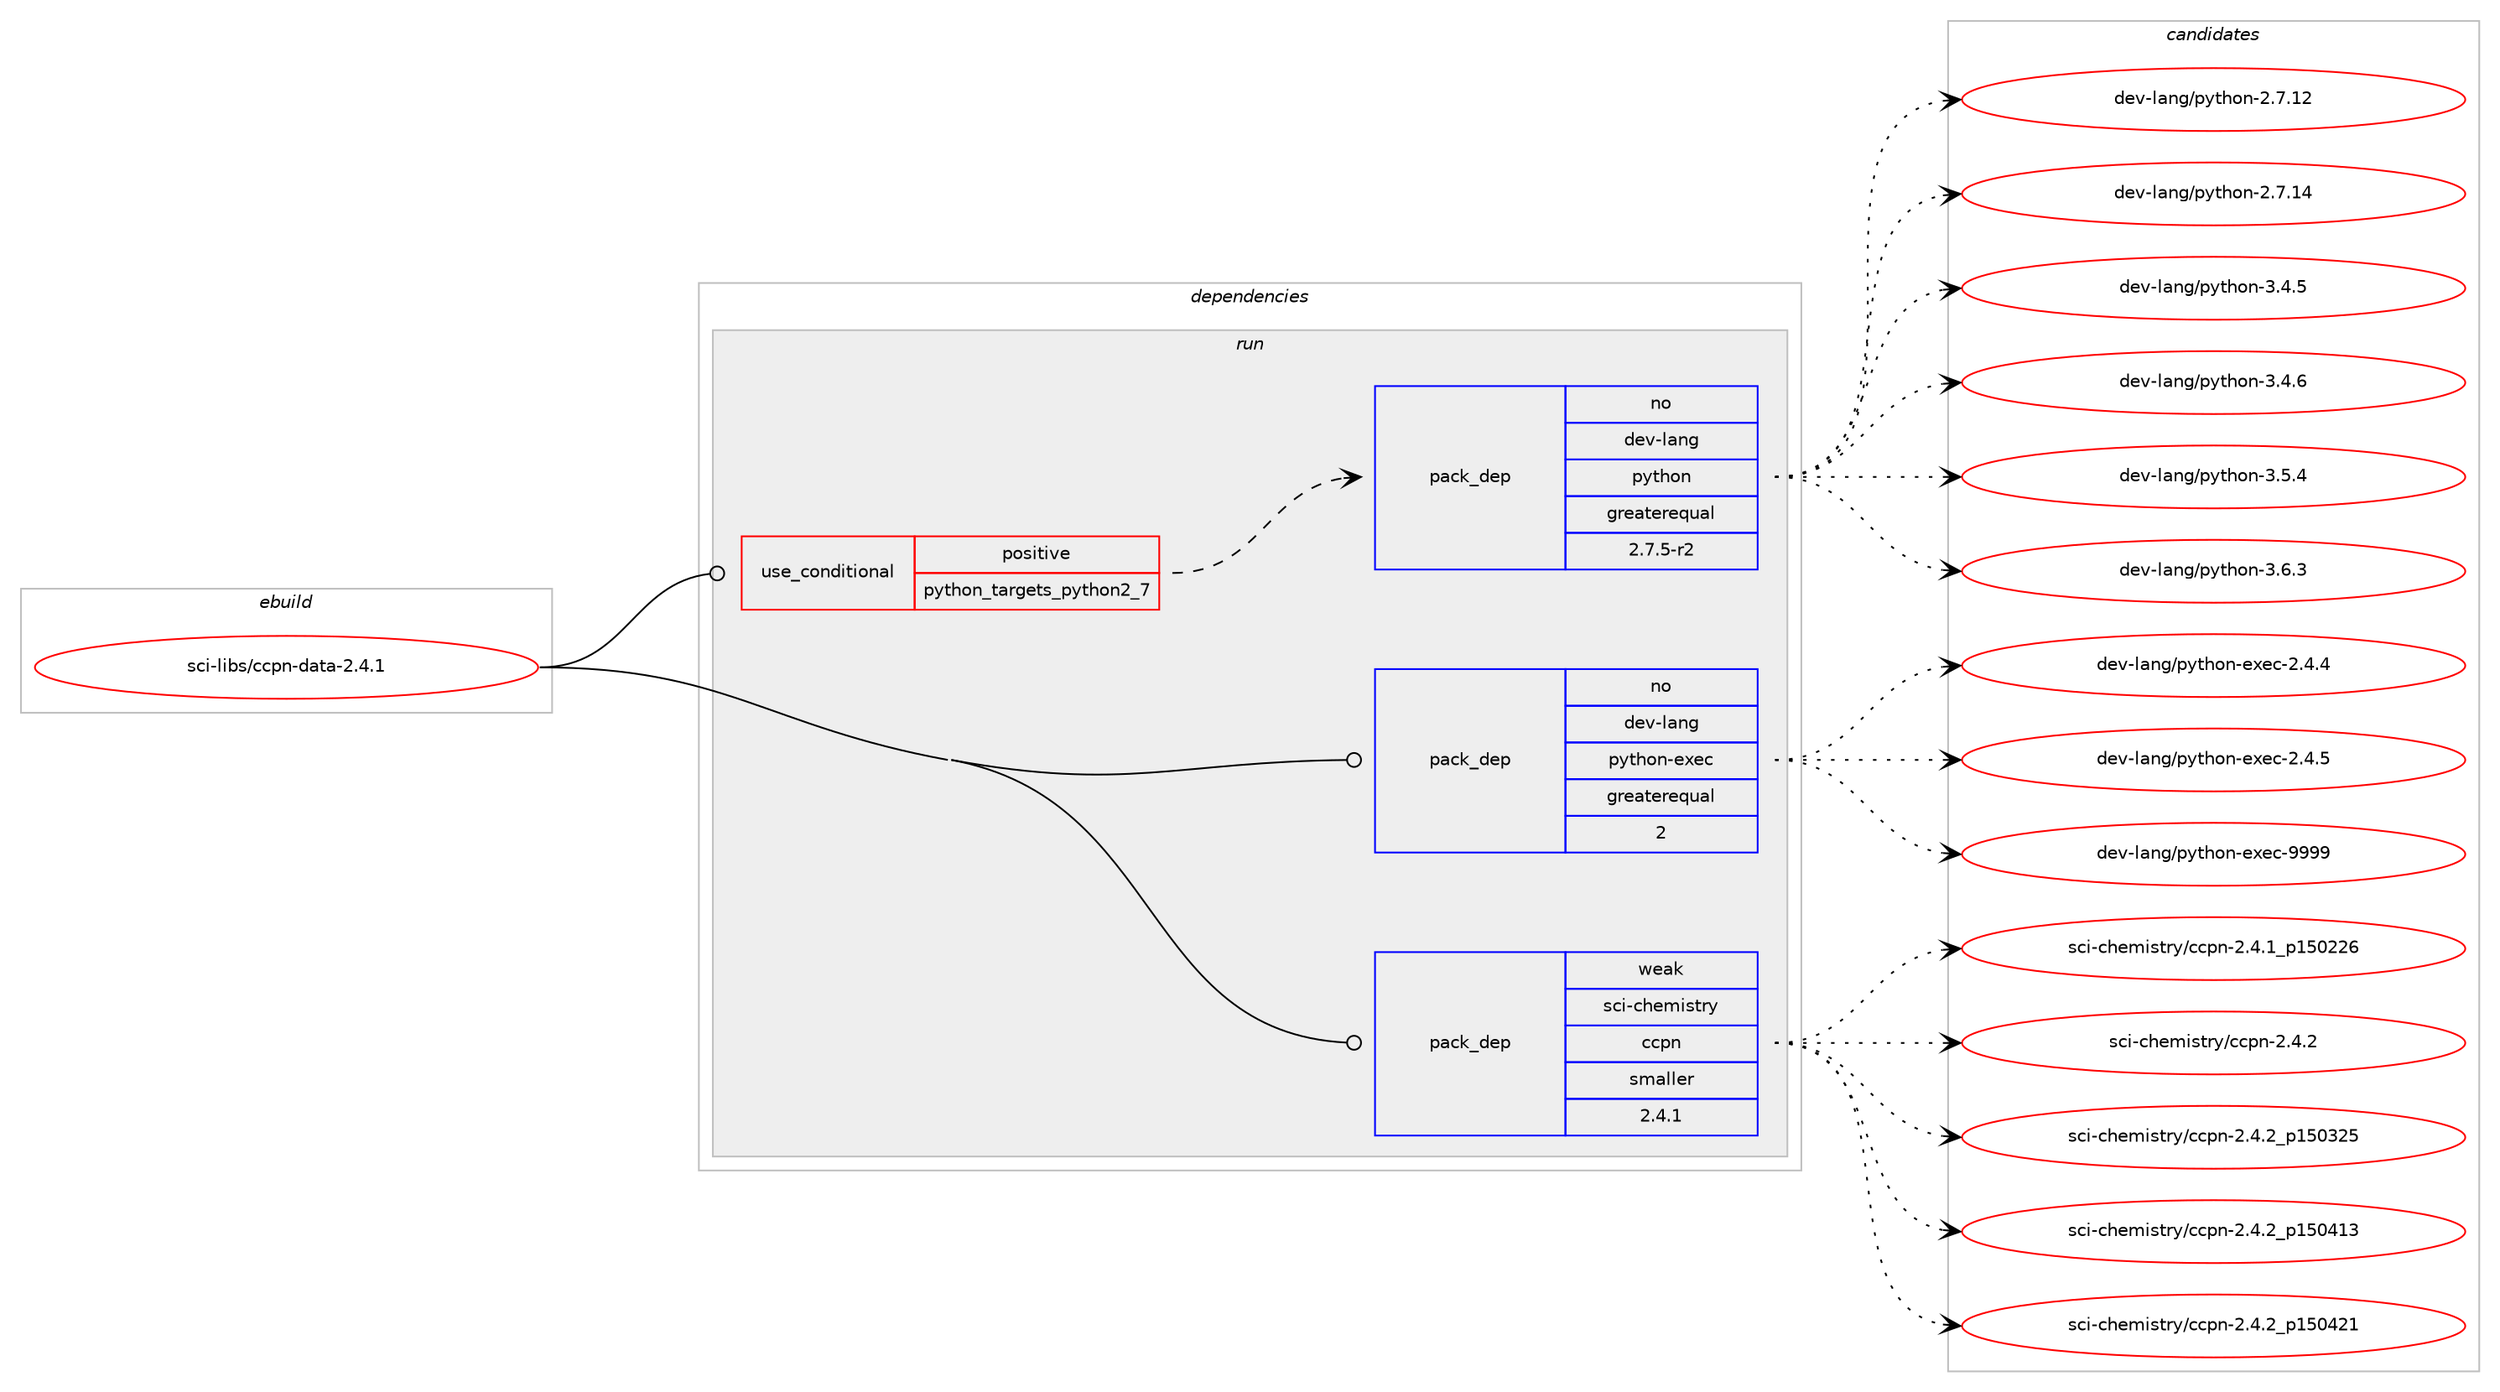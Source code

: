 digraph prolog {

# *************
# Graph options
# *************

newrank=true;
concentrate=true;
compound=true;
graph [rankdir=LR,fontname=Helvetica,fontsize=10,ranksep=1.5];#, ranksep=2.5, nodesep=0.2];
edge  [arrowhead=vee];
node  [fontname=Helvetica,fontsize=10];

# **********
# The ebuild
# **********

subgraph cluster_leftcol {
color=gray;
rank=same;
label=<<i>ebuild</i>>;
id [label="sci-libs/ccpn-data-2.4.1", color=red, width=4, href="../sci-libs/ccpn-data-2.4.1.svg"];
}

# ****************
# The dependencies
# ****************

subgraph cluster_midcol {
color=gray;
label=<<i>dependencies</i>>;
subgraph cluster_compile {
fillcolor="#eeeeee";
style=filled;
label=<<i>compile</i>>;
}
subgraph cluster_compileandrun {
fillcolor="#eeeeee";
style=filled;
label=<<i>compile and run</i>>;
}
subgraph cluster_run {
fillcolor="#eeeeee";
style=filled;
label=<<i>run</i>>;
subgraph cond110217 {
dependency450334 [label=<<TABLE BORDER="0" CELLBORDER="1" CELLSPACING="0" CELLPADDING="4"><TR><TD ROWSPAN="3" CELLPADDING="10">use_conditional</TD></TR><TR><TD>positive</TD></TR><TR><TD>python_targets_python2_7</TD></TR></TABLE>>, shape=none, color=red];
subgraph pack332278 {
dependency450335 [label=<<TABLE BORDER="0" CELLBORDER="1" CELLSPACING="0" CELLPADDING="4" WIDTH="220"><TR><TD ROWSPAN="6" CELLPADDING="30">pack_dep</TD></TR><TR><TD WIDTH="110">no</TD></TR><TR><TD>dev-lang</TD></TR><TR><TD>python</TD></TR><TR><TD>greaterequal</TD></TR><TR><TD>2.7.5-r2</TD></TR></TABLE>>, shape=none, color=blue];
}
dependency450334:e -> dependency450335:w [weight=20,style="dashed",arrowhead="vee"];
}
id:e -> dependency450334:w [weight=20,style="solid",arrowhead="odot"];
subgraph pack332279 {
dependency450336 [label=<<TABLE BORDER="0" CELLBORDER="1" CELLSPACING="0" CELLPADDING="4" WIDTH="220"><TR><TD ROWSPAN="6" CELLPADDING="30">pack_dep</TD></TR><TR><TD WIDTH="110">no</TD></TR><TR><TD>dev-lang</TD></TR><TR><TD>python-exec</TD></TR><TR><TD>greaterequal</TD></TR><TR><TD>2</TD></TR></TABLE>>, shape=none, color=blue];
}
id:e -> dependency450336:w [weight=20,style="solid",arrowhead="odot"];
subgraph pack332280 {
dependency450337 [label=<<TABLE BORDER="0" CELLBORDER="1" CELLSPACING="0" CELLPADDING="4" WIDTH="220"><TR><TD ROWSPAN="6" CELLPADDING="30">pack_dep</TD></TR><TR><TD WIDTH="110">weak</TD></TR><TR><TD>sci-chemistry</TD></TR><TR><TD>ccpn</TD></TR><TR><TD>smaller</TD></TR><TR><TD>2.4.1</TD></TR></TABLE>>, shape=none, color=blue];
}
id:e -> dependency450337:w [weight=20,style="solid",arrowhead="odot"];
}
}

# **************
# The candidates
# **************

subgraph cluster_choices {
rank=same;
color=gray;
label=<<i>candidates</i>>;

subgraph choice332278 {
color=black;
nodesep=1;
choice10010111845108971101034711212111610411111045504655464950 [label="dev-lang/python-2.7.12", color=red, width=4,href="../dev-lang/python-2.7.12.svg"];
choice10010111845108971101034711212111610411111045504655464952 [label="dev-lang/python-2.7.14", color=red, width=4,href="../dev-lang/python-2.7.14.svg"];
choice100101118451089711010347112121116104111110455146524653 [label="dev-lang/python-3.4.5", color=red, width=4,href="../dev-lang/python-3.4.5.svg"];
choice100101118451089711010347112121116104111110455146524654 [label="dev-lang/python-3.4.6", color=red, width=4,href="../dev-lang/python-3.4.6.svg"];
choice100101118451089711010347112121116104111110455146534652 [label="dev-lang/python-3.5.4", color=red, width=4,href="../dev-lang/python-3.5.4.svg"];
choice100101118451089711010347112121116104111110455146544651 [label="dev-lang/python-3.6.3", color=red, width=4,href="../dev-lang/python-3.6.3.svg"];
dependency450335:e -> choice10010111845108971101034711212111610411111045504655464950:w [style=dotted,weight="100"];
dependency450335:e -> choice10010111845108971101034711212111610411111045504655464952:w [style=dotted,weight="100"];
dependency450335:e -> choice100101118451089711010347112121116104111110455146524653:w [style=dotted,weight="100"];
dependency450335:e -> choice100101118451089711010347112121116104111110455146524654:w [style=dotted,weight="100"];
dependency450335:e -> choice100101118451089711010347112121116104111110455146534652:w [style=dotted,weight="100"];
dependency450335:e -> choice100101118451089711010347112121116104111110455146544651:w [style=dotted,weight="100"];
}
subgraph choice332279 {
color=black;
nodesep=1;
choice1001011184510897110103471121211161041111104510112010199455046524652 [label="dev-lang/python-exec-2.4.4", color=red, width=4,href="../dev-lang/python-exec-2.4.4.svg"];
choice1001011184510897110103471121211161041111104510112010199455046524653 [label="dev-lang/python-exec-2.4.5", color=red, width=4,href="../dev-lang/python-exec-2.4.5.svg"];
choice10010111845108971101034711212111610411111045101120101994557575757 [label="dev-lang/python-exec-9999", color=red, width=4,href="../dev-lang/python-exec-9999.svg"];
dependency450336:e -> choice1001011184510897110103471121211161041111104510112010199455046524652:w [style=dotted,weight="100"];
dependency450336:e -> choice1001011184510897110103471121211161041111104510112010199455046524653:w [style=dotted,weight="100"];
dependency450336:e -> choice10010111845108971101034711212111610411111045101120101994557575757:w [style=dotted,weight="100"];
}
subgraph choice332280 {
color=black;
nodesep=1;
choice11599105459910410110910511511611412147999911211045504652464995112495348505054 [label="sci-chemistry/ccpn-2.4.1_p150226", color=red, width=4,href="../sci-chemistry/ccpn-2.4.1_p150226.svg"];
choice115991054599104101109105115116114121479999112110455046524650 [label="sci-chemistry/ccpn-2.4.2", color=red, width=4,href="../sci-chemistry/ccpn-2.4.2.svg"];
choice11599105459910410110910511511611412147999911211045504652465095112495348515053 [label="sci-chemistry/ccpn-2.4.2_p150325", color=red, width=4,href="../sci-chemistry/ccpn-2.4.2_p150325.svg"];
choice11599105459910410110910511511611412147999911211045504652465095112495348524951 [label="sci-chemistry/ccpn-2.4.2_p150413", color=red, width=4,href="../sci-chemistry/ccpn-2.4.2_p150413.svg"];
choice11599105459910410110910511511611412147999911211045504652465095112495348525049 [label="sci-chemistry/ccpn-2.4.2_p150421", color=red, width=4,href="../sci-chemistry/ccpn-2.4.2_p150421.svg"];
dependency450337:e -> choice11599105459910410110910511511611412147999911211045504652464995112495348505054:w [style=dotted,weight="100"];
dependency450337:e -> choice115991054599104101109105115116114121479999112110455046524650:w [style=dotted,weight="100"];
dependency450337:e -> choice11599105459910410110910511511611412147999911211045504652465095112495348515053:w [style=dotted,weight="100"];
dependency450337:e -> choice11599105459910410110910511511611412147999911211045504652465095112495348524951:w [style=dotted,weight="100"];
dependency450337:e -> choice11599105459910410110910511511611412147999911211045504652465095112495348525049:w [style=dotted,weight="100"];
}
}

}
